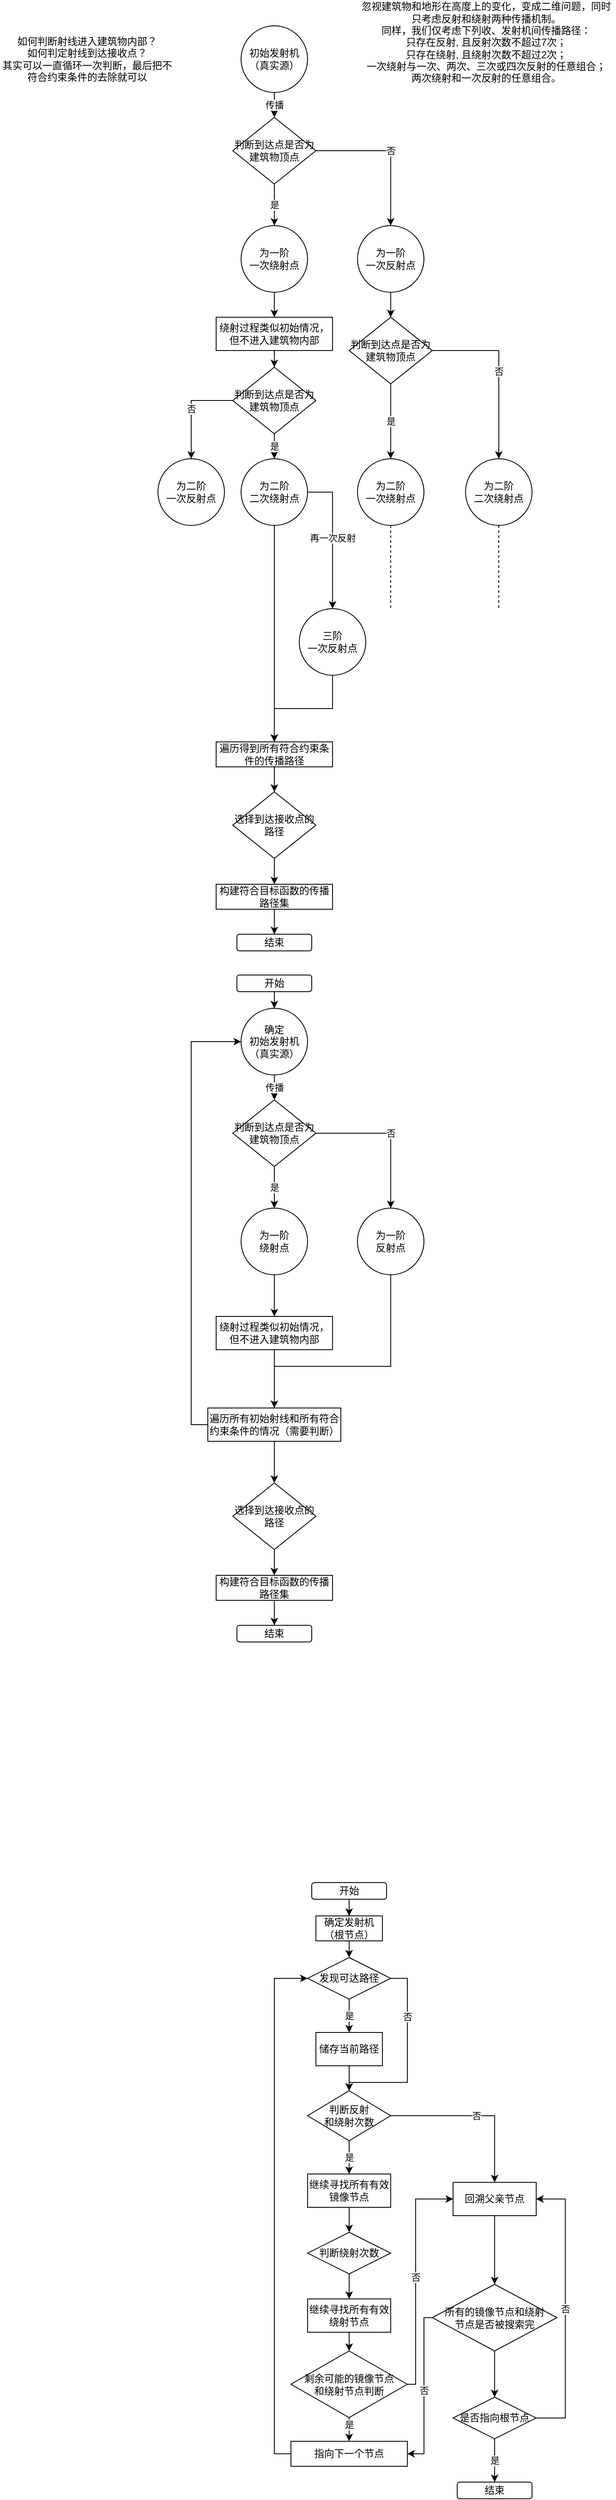 <mxfile version="14.9.6" type="github">
  <diagram id="3PVPKGMuk8iZUWDpncd-" name="第 1 页">
    <mxGraphModel dx="782" dy="436" grid="1" gridSize="10" guides="1" tooltips="1" connect="1" arrows="1" fold="1" page="1" pageScale="1" pageWidth="827" pageHeight="1169" math="0" shadow="0">
      <root>
        <mxCell id="0" />
        <mxCell id="1" parent="0" />
        <mxCell id="21xIeza0TOriAtmEyd8c-4" value="传播" style="edgeStyle=orthogonalEdgeStyle;rounded=0;orthogonalLoop=1;jettySize=auto;html=1;exitX=0.5;exitY=1;exitDx=0;exitDy=0;" parent="1" source="21xIeza0TOriAtmEyd8c-2" target="21xIeza0TOriAtmEyd8c-3" edge="1">
          <mxGeometry relative="1" as="geometry" />
        </mxCell>
        <mxCell id="21xIeza0TOriAtmEyd8c-2" value="初始发射机&lt;br&gt;（真实源）" style="ellipse;whiteSpace=wrap;html=1;aspect=fixed;" parent="1" vertex="1">
          <mxGeometry x="350" y="50" width="80" height="80" as="geometry" />
        </mxCell>
        <mxCell id="21xIeza0TOriAtmEyd8c-7" value="是" style="edgeStyle=orthogonalEdgeStyle;rounded=0;orthogonalLoop=1;jettySize=auto;html=1;exitX=0.5;exitY=1;exitDx=0;exitDy=0;" parent="1" source="21xIeza0TOriAtmEyd8c-3" target="21xIeza0TOriAtmEyd8c-6" edge="1">
          <mxGeometry relative="1" as="geometry" />
        </mxCell>
        <mxCell id="21xIeza0TOriAtmEyd8c-27" value="否" style="edgeStyle=orthogonalEdgeStyle;rounded=0;orthogonalLoop=1;jettySize=auto;html=1;exitX=1;exitY=0.5;exitDx=0;exitDy=0;" parent="1" source="21xIeza0TOriAtmEyd8c-3" target="21xIeza0TOriAtmEyd8c-26" edge="1">
          <mxGeometry relative="1" as="geometry" />
        </mxCell>
        <mxCell id="21xIeza0TOriAtmEyd8c-3" value="判断到达点是否为建筑物顶点" style="rhombus;whiteSpace=wrap;html=1;" parent="1" vertex="1">
          <mxGeometry x="340" y="160" width="100" height="80" as="geometry" />
        </mxCell>
        <mxCell id="21xIeza0TOriAtmEyd8c-12" style="edgeStyle=orthogonalEdgeStyle;rounded=0;orthogonalLoop=1;jettySize=auto;html=1;exitX=0.5;exitY=1;exitDx=0;exitDy=0;" parent="1" source="21xIeza0TOriAtmEyd8c-6" target="21xIeza0TOriAtmEyd8c-10" edge="1">
          <mxGeometry relative="1" as="geometry" />
        </mxCell>
        <mxCell id="21xIeza0TOriAtmEyd8c-6" value="为一阶&lt;br&gt;一次绕射点" style="ellipse;whiteSpace=wrap;html=1;aspect=fixed;" parent="1" vertex="1">
          <mxGeometry x="350" y="290" width="80" height="80" as="geometry" />
        </mxCell>
        <mxCell id="21xIeza0TOriAtmEyd8c-18" style="edgeStyle=orthogonalEdgeStyle;rounded=0;orthogonalLoop=1;jettySize=auto;html=1;exitX=0.5;exitY=1;exitDx=0;exitDy=0;" parent="1" source="21xIeza0TOriAtmEyd8c-10" target="21xIeza0TOriAtmEyd8c-15" edge="1">
          <mxGeometry relative="1" as="geometry" />
        </mxCell>
        <mxCell id="21xIeza0TOriAtmEyd8c-10" value="绕射过程类似初始情况，但不进入建筑物内部" style="rounded=0;whiteSpace=wrap;html=1;" parent="1" vertex="1">
          <mxGeometry x="320" y="400" width="140" height="40" as="geometry" />
        </mxCell>
        <mxCell id="21xIeza0TOriAtmEyd8c-11" value="如何判断射线进入建筑物内部？&lt;br&gt;如何判定射线到达接收点？&lt;br&gt;其实可以一直循环一次判断，最后把不符合约束条件的去除就可以" style="text;html=1;strokeColor=none;fillColor=none;align=center;verticalAlign=middle;whiteSpace=wrap;rounded=0;" parent="1" vertex="1">
          <mxGeometry x="60" y="70" width="210" height="40" as="geometry" />
        </mxCell>
        <mxCell id="21xIeza0TOriAtmEyd8c-13" value="是" style="edgeStyle=orthogonalEdgeStyle;rounded=0;orthogonalLoop=1;jettySize=auto;html=1;exitX=0.5;exitY=1;exitDx=0;exitDy=0;" parent="1" source="21xIeza0TOriAtmEyd8c-15" target="21xIeza0TOriAtmEyd8c-16" edge="1">
          <mxGeometry relative="1" as="geometry" />
        </mxCell>
        <mxCell id="21xIeza0TOriAtmEyd8c-19" value="否" style="edgeStyle=orthogonalEdgeStyle;rounded=0;orthogonalLoop=1;jettySize=auto;html=1;exitX=0;exitY=0.5;exitDx=0;exitDy=0;entryX=0.5;entryY=0;entryDx=0;entryDy=0;" parent="1" source="21xIeza0TOriAtmEyd8c-15" target="21xIeza0TOriAtmEyd8c-17" edge="1">
          <mxGeometry relative="1" as="geometry" />
        </mxCell>
        <mxCell id="21xIeza0TOriAtmEyd8c-15" value="判断到达点是否为建筑物顶点" style="rhombus;whiteSpace=wrap;html=1;" parent="1" vertex="1">
          <mxGeometry x="340" y="460" width="100" height="80" as="geometry" />
        </mxCell>
        <mxCell id="21xIeza0TOriAtmEyd8c-22" style="edgeStyle=orthogonalEdgeStyle;rounded=0;orthogonalLoop=1;jettySize=auto;html=1;exitX=0.5;exitY=1;exitDx=0;exitDy=0;" parent="1" source="21xIeza0TOriAtmEyd8c-16" target="21xIeza0TOriAtmEyd8c-21" edge="1">
          <mxGeometry relative="1" as="geometry" />
        </mxCell>
        <mxCell id="21xIeza0TOriAtmEyd8c-28" value="再一次反射" style="edgeStyle=orthogonalEdgeStyle;rounded=0;orthogonalLoop=1;jettySize=auto;html=1;exitX=1;exitY=0.5;exitDx=0;exitDy=0;entryX=0.5;entryY=0;entryDx=0;entryDy=0;" parent="1" source="21xIeza0TOriAtmEyd8c-16" target="21xIeza0TOriAtmEyd8c-29" edge="1">
          <mxGeometry relative="1" as="geometry">
            <mxPoint x="470" y="680" as="targetPoint" />
          </mxGeometry>
        </mxCell>
        <mxCell id="21xIeza0TOriAtmEyd8c-16" value="为二阶&lt;br&gt;二次绕射点" style="ellipse;whiteSpace=wrap;html=1;aspect=fixed;" parent="1" vertex="1">
          <mxGeometry x="350" y="570" width="80" height="80" as="geometry" />
        </mxCell>
        <mxCell id="21xIeza0TOriAtmEyd8c-17" value="为二阶&lt;br&gt;一次反射点" style="ellipse;whiteSpace=wrap;html=1;aspect=fixed;" parent="1" vertex="1">
          <mxGeometry x="250" y="570" width="80" height="80" as="geometry" />
        </mxCell>
        <mxCell id="21xIeza0TOriAtmEyd8c-20" value="忽视建筑物和地形在高度上的变化，变成二维问题，同时只考虑反射和绕射两种传播机制。&lt;br&gt;同样，我们仅考虑下列收、发射机间传播路径：&lt;br&gt;只存在反射, 且反射次数不超过7次；&lt;br&gt;只存在绕射, 且绕射次数不超过2次；&lt;br&gt;一次绕射与一次、两次、三次或四次反射的任意组合；&lt;br&gt;两次绕射和一次反射的任意组合。" style="text;html=1;strokeColor=none;fillColor=none;align=center;verticalAlign=middle;whiteSpace=wrap;rounded=0;" parent="1" vertex="1">
          <mxGeometry x="490" y="20" width="310" height="100" as="geometry" />
        </mxCell>
        <mxCell id="21xIeza0TOriAtmEyd8c-36" style="edgeStyle=orthogonalEdgeStyle;rounded=0;orthogonalLoop=1;jettySize=auto;html=1;exitX=0.5;exitY=1;exitDx=0;exitDy=0;" parent="1" source="21xIeza0TOriAtmEyd8c-21" target="21xIeza0TOriAtmEyd8c-34" edge="1">
          <mxGeometry relative="1" as="geometry" />
        </mxCell>
        <mxCell id="21xIeza0TOriAtmEyd8c-21" value="遍历得到所有符合约束条件的传播路径" style="rounded=0;whiteSpace=wrap;html=1;" parent="1" vertex="1">
          <mxGeometry x="320" y="910" width="140" height="30" as="geometry" />
        </mxCell>
        <mxCell id="21xIeza0TOriAtmEyd8c-32" style="edgeStyle=orthogonalEdgeStyle;rounded=0;orthogonalLoop=1;jettySize=auto;html=1;exitX=0.5;exitY=1;exitDx=0;exitDy=0;" parent="1" source="21xIeza0TOriAtmEyd8c-26" target="21xIeza0TOriAtmEyd8c-31" edge="1">
          <mxGeometry relative="1" as="geometry" />
        </mxCell>
        <mxCell id="21xIeza0TOriAtmEyd8c-26" value="为一阶&lt;br&gt;一次反射点" style="ellipse;whiteSpace=wrap;html=1;aspect=fixed;" parent="1" vertex="1">
          <mxGeometry x="490" y="290" width="80" height="80" as="geometry" />
        </mxCell>
        <mxCell id="21xIeza0TOriAtmEyd8c-30" style="edgeStyle=orthogonalEdgeStyle;rounded=0;orthogonalLoop=1;jettySize=auto;html=1;exitX=0.5;exitY=1;exitDx=0;exitDy=0;entryX=0.5;entryY=0;entryDx=0;entryDy=0;" parent="1" source="21xIeza0TOriAtmEyd8c-29" target="21xIeza0TOriAtmEyd8c-21" edge="1">
          <mxGeometry relative="1" as="geometry" />
        </mxCell>
        <mxCell id="21xIeza0TOriAtmEyd8c-29" value="三阶&lt;br&gt;一次反射点" style="ellipse;whiteSpace=wrap;html=1;aspect=fixed;" parent="1" vertex="1">
          <mxGeometry x="420" y="750" width="80" height="80" as="geometry" />
        </mxCell>
        <mxCell id="21xIeza0TOriAtmEyd8c-41" value="是" style="edgeStyle=orthogonalEdgeStyle;rounded=0;orthogonalLoop=1;jettySize=auto;html=1;exitX=0.5;exitY=1;exitDx=0;exitDy=0;" parent="1" source="21xIeza0TOriAtmEyd8c-31" target="21xIeza0TOriAtmEyd8c-33" edge="1">
          <mxGeometry relative="1" as="geometry" />
        </mxCell>
        <mxCell id="21xIeza0TOriAtmEyd8c-43" value="否" style="edgeStyle=orthogonalEdgeStyle;rounded=0;orthogonalLoop=1;jettySize=auto;html=1;exitX=1;exitY=0.5;exitDx=0;exitDy=0;" parent="1" source="21xIeza0TOriAtmEyd8c-31" target="21xIeza0TOriAtmEyd8c-42" edge="1">
          <mxGeometry relative="1" as="geometry" />
        </mxCell>
        <mxCell id="21xIeza0TOriAtmEyd8c-31" value="判断到达点是否为建筑物顶点" style="rhombus;whiteSpace=wrap;html=1;" parent="1" vertex="1">
          <mxGeometry x="480" y="400" width="100" height="80" as="geometry" />
        </mxCell>
        <mxCell id="21xIeza0TOriAtmEyd8c-45" style="edgeStyle=orthogonalEdgeStyle;rounded=0;orthogonalLoop=1;jettySize=auto;html=1;exitX=0.5;exitY=1;exitDx=0;exitDy=0;dashed=1;endArrow=none;endFill=0;" parent="1" source="21xIeza0TOriAtmEyd8c-33" edge="1">
          <mxGeometry relative="1" as="geometry">
            <mxPoint x="530" y="750" as="targetPoint" />
          </mxGeometry>
        </mxCell>
        <mxCell id="21xIeza0TOriAtmEyd8c-33" value="为二阶&lt;br&gt;一次绕射点" style="ellipse;whiteSpace=wrap;html=1;aspect=fixed;" parent="1" vertex="1">
          <mxGeometry x="490" y="570" width="80" height="80" as="geometry" />
        </mxCell>
        <mxCell id="21xIeza0TOriAtmEyd8c-37" style="edgeStyle=orthogonalEdgeStyle;rounded=0;orthogonalLoop=1;jettySize=auto;html=1;exitX=0.5;exitY=1;exitDx=0;exitDy=0;entryX=0.5;entryY=0;entryDx=0;entryDy=0;" parent="1" source="21xIeza0TOriAtmEyd8c-34" target="21xIeza0TOriAtmEyd8c-35" edge="1">
          <mxGeometry relative="1" as="geometry" />
        </mxCell>
        <mxCell id="21xIeza0TOriAtmEyd8c-34" value="选择到达接收点的路径" style="rhombus;whiteSpace=wrap;html=1;" parent="1" vertex="1">
          <mxGeometry x="340" y="970" width="100" height="80" as="geometry" />
        </mxCell>
        <mxCell id="21xIeza0TOriAtmEyd8c-40" style="edgeStyle=orthogonalEdgeStyle;rounded=0;orthogonalLoop=1;jettySize=auto;html=1;exitX=0.5;exitY=1;exitDx=0;exitDy=0;" parent="1" source="21xIeza0TOriAtmEyd8c-35" target="21xIeza0TOriAtmEyd8c-38" edge="1">
          <mxGeometry relative="1" as="geometry" />
        </mxCell>
        <mxCell id="21xIeza0TOriAtmEyd8c-35" value="构建符合目标函数的传播路径集" style="rounded=0;whiteSpace=wrap;html=1;" parent="1" vertex="1">
          <mxGeometry x="320" y="1081" width="140" height="30" as="geometry" />
        </mxCell>
        <mxCell id="21xIeza0TOriAtmEyd8c-38" value="结束" style="rounded=1;whiteSpace=wrap;html=1;" parent="1" vertex="1">
          <mxGeometry x="345" y="1141" width="90" height="20" as="geometry" />
        </mxCell>
        <mxCell id="21xIeza0TOriAtmEyd8c-46" style="edgeStyle=orthogonalEdgeStyle;rounded=0;orthogonalLoop=1;jettySize=auto;html=1;exitX=0.5;exitY=1;exitDx=0;exitDy=0;dashed=1;endArrow=none;endFill=0;" parent="1" source="21xIeza0TOriAtmEyd8c-42" edge="1">
          <mxGeometry relative="1" as="geometry">
            <mxPoint x="660" y="750" as="targetPoint" />
          </mxGeometry>
        </mxCell>
        <mxCell id="21xIeza0TOriAtmEyd8c-42" value="为二阶&lt;br&gt;二次绕射点" style="ellipse;whiteSpace=wrap;html=1;aspect=fixed;rounded=0;" parent="1" vertex="1">
          <mxGeometry x="620" y="570" width="80" height="80" as="geometry" />
        </mxCell>
        <mxCell id="21xIeza0TOriAtmEyd8c-47" value="传播" style="edgeStyle=orthogonalEdgeStyle;rounded=0;orthogonalLoop=1;jettySize=auto;html=1;exitX=0.5;exitY=1;exitDx=0;exitDy=0;" parent="1" source="21xIeza0TOriAtmEyd8c-48" target="21xIeza0TOriAtmEyd8c-51" edge="1">
          <mxGeometry relative="1" as="geometry" />
        </mxCell>
        <mxCell id="21xIeza0TOriAtmEyd8c-48" value="确定&lt;br&gt;初始发射机&lt;br&gt;（真实源）" style="ellipse;whiteSpace=wrap;html=1;aspect=fixed;" parent="1" vertex="1">
          <mxGeometry x="350" y="1230" width="80" height="80" as="geometry" />
        </mxCell>
        <mxCell id="21xIeza0TOriAtmEyd8c-49" value="是" style="edgeStyle=orthogonalEdgeStyle;rounded=0;orthogonalLoop=1;jettySize=auto;html=1;exitX=0.5;exitY=1;exitDx=0;exitDy=0;" parent="1" source="21xIeza0TOriAtmEyd8c-51" target="21xIeza0TOriAtmEyd8c-52" edge="1">
          <mxGeometry relative="1" as="geometry" />
        </mxCell>
        <mxCell id="21xIeza0TOriAtmEyd8c-50" value="否" style="edgeStyle=orthogonalEdgeStyle;rounded=0;orthogonalLoop=1;jettySize=auto;html=1;exitX=1;exitY=0.5;exitDx=0;exitDy=0;" parent="1" source="21xIeza0TOriAtmEyd8c-51" target="21xIeza0TOriAtmEyd8c-53" edge="1">
          <mxGeometry relative="1" as="geometry" />
        </mxCell>
        <mxCell id="21xIeza0TOriAtmEyd8c-51" value="判断到达点是否为建筑物顶点" style="rhombus;whiteSpace=wrap;html=1;" parent="1" vertex="1">
          <mxGeometry x="340" y="1340" width="100" height="80" as="geometry" />
        </mxCell>
        <mxCell id="21xIeza0TOriAtmEyd8c-57" style="edgeStyle=orthogonalEdgeStyle;rounded=0;orthogonalLoop=1;jettySize=auto;html=1;exitX=0.5;exitY=1;exitDx=0;exitDy=0;entryX=0.5;entryY=0;entryDx=0;entryDy=0;endArrow=classic;endFill=1;" parent="1" source="21xIeza0TOriAtmEyd8c-52" target="21xIeza0TOriAtmEyd8c-56" edge="1">
          <mxGeometry relative="1" as="geometry" />
        </mxCell>
        <mxCell id="21xIeza0TOriAtmEyd8c-52" value="为一阶&lt;br&gt;绕射点" style="ellipse;whiteSpace=wrap;html=1;aspect=fixed;" parent="1" vertex="1">
          <mxGeometry x="350" y="1470" width="80" height="80" as="geometry" />
        </mxCell>
        <mxCell id="21xIeza0TOriAtmEyd8c-66" style="edgeStyle=orthogonalEdgeStyle;rounded=0;orthogonalLoop=1;jettySize=auto;html=1;exitX=0.5;exitY=1;exitDx=0;exitDy=0;entryX=0.5;entryY=0;entryDx=0;entryDy=0;endArrow=classic;endFill=1;" parent="1" source="21xIeza0TOriAtmEyd8c-53" target="21xIeza0TOriAtmEyd8c-78" edge="1">
          <mxGeometry relative="1" as="geometry">
            <mxPoint x="390" y="1690" as="targetPoint" />
            <Array as="points">
              <mxPoint x="530" y="1660" />
              <mxPoint x="390" y="1660" />
              <mxPoint x="390" y="1717" />
            </Array>
          </mxGeometry>
        </mxCell>
        <mxCell id="21xIeza0TOriAtmEyd8c-53" value="为一阶&lt;br&gt;反射点" style="ellipse;whiteSpace=wrap;html=1;aspect=fixed;" parent="1" vertex="1">
          <mxGeometry x="490" y="1470" width="80" height="80" as="geometry" />
        </mxCell>
        <mxCell id="21xIeza0TOriAtmEyd8c-55" style="edgeStyle=orthogonalEdgeStyle;rounded=0;orthogonalLoop=1;jettySize=auto;html=1;exitX=0.5;exitY=1;exitDx=0;exitDy=0;endArrow=classic;endFill=1;" parent="1" source="21xIeza0TOriAtmEyd8c-54" target="21xIeza0TOriAtmEyd8c-48" edge="1">
          <mxGeometry relative="1" as="geometry" />
        </mxCell>
        <mxCell id="21xIeza0TOriAtmEyd8c-54" value="开始" style="rounded=1;whiteSpace=wrap;html=1;" parent="1" vertex="1">
          <mxGeometry x="345" y="1190" width="90" height="20" as="geometry" />
        </mxCell>
        <mxCell id="21xIeza0TOriAtmEyd8c-59" style="edgeStyle=orthogonalEdgeStyle;rounded=0;orthogonalLoop=1;jettySize=auto;html=1;exitX=0.5;exitY=1;exitDx=0;exitDy=0;endArrow=classic;endFill=1;entryX=0.5;entryY=0;entryDx=0;entryDy=0;" parent="1" source="21xIeza0TOriAtmEyd8c-56" target="21xIeza0TOriAtmEyd8c-78" edge="1">
          <mxGeometry relative="1" as="geometry">
            <mxPoint x="390" y="1690" as="targetPoint" />
          </mxGeometry>
        </mxCell>
        <mxCell id="21xIeza0TOriAtmEyd8c-56" value="绕射过程类似初始情况，但不进入建筑物内部" style="rounded=0;whiteSpace=wrap;html=1;" parent="1" vertex="1">
          <mxGeometry x="320" y="1600" width="140" height="40" as="geometry" />
        </mxCell>
        <mxCell id="21xIeza0TOriAtmEyd8c-84" style="edgeStyle=orthogonalEdgeStyle;rounded=0;orthogonalLoop=1;jettySize=auto;html=1;exitX=0.5;exitY=1;exitDx=0;exitDy=0;endArrow=classic;endFill=1;" parent="1" source="21xIeza0TOriAtmEyd8c-78" target="21xIeza0TOriAtmEyd8c-80" edge="1">
          <mxGeometry relative="1" as="geometry" />
        </mxCell>
        <mxCell id="21xIeza0TOriAtmEyd8c-85" style="edgeStyle=orthogonalEdgeStyle;rounded=0;orthogonalLoop=1;jettySize=auto;html=1;exitX=0;exitY=0.5;exitDx=0;exitDy=0;entryX=0;entryY=0.5;entryDx=0;entryDy=0;endArrow=classic;endFill=1;" parent="1" source="21xIeza0TOriAtmEyd8c-78" target="21xIeza0TOriAtmEyd8c-48" edge="1">
          <mxGeometry relative="1" as="geometry" />
        </mxCell>
        <mxCell id="21xIeza0TOriAtmEyd8c-78" value="遍历所有初始射线和所有符合约束条件的情况（需要判断）" style="rounded=0;whiteSpace=wrap;html=1;" parent="1" vertex="1">
          <mxGeometry x="310" y="1710" width="160" height="40" as="geometry" />
        </mxCell>
        <mxCell id="21xIeza0TOriAtmEyd8c-79" style="edgeStyle=orthogonalEdgeStyle;rounded=0;orthogonalLoop=1;jettySize=auto;html=1;exitX=0.5;exitY=1;exitDx=0;exitDy=0;entryX=0.5;entryY=0;entryDx=0;entryDy=0;" parent="1" source="21xIeza0TOriAtmEyd8c-80" target="21xIeza0TOriAtmEyd8c-82" edge="1">
          <mxGeometry relative="1" as="geometry" />
        </mxCell>
        <mxCell id="21xIeza0TOriAtmEyd8c-80" value="选择到达接收点的路径" style="rhombus;whiteSpace=wrap;html=1;" parent="1" vertex="1">
          <mxGeometry x="340" y="1800" width="100" height="80" as="geometry" />
        </mxCell>
        <mxCell id="21xIeza0TOriAtmEyd8c-81" style="edgeStyle=orthogonalEdgeStyle;rounded=0;orthogonalLoop=1;jettySize=auto;html=1;exitX=0.5;exitY=1;exitDx=0;exitDy=0;" parent="1" source="21xIeza0TOriAtmEyd8c-82" target="21xIeza0TOriAtmEyd8c-83" edge="1">
          <mxGeometry relative="1" as="geometry" />
        </mxCell>
        <mxCell id="21xIeza0TOriAtmEyd8c-82" value="构建符合目标函数的传播路径集" style="rounded=0;whiteSpace=wrap;html=1;" parent="1" vertex="1">
          <mxGeometry x="320" y="1911" width="140" height="30" as="geometry" />
        </mxCell>
        <mxCell id="21xIeza0TOriAtmEyd8c-83" value="结束" style="rounded=1;whiteSpace=wrap;html=1;" parent="1" vertex="1">
          <mxGeometry x="345" y="1971" width="90" height="20" as="geometry" />
        </mxCell>
        <mxCell id="zxNHMKGxiTFcUSZEscb6-22" style="edgeStyle=orthogonalEdgeStyle;rounded=0;orthogonalLoop=1;jettySize=auto;html=1;exitX=0.5;exitY=1;exitDx=0;exitDy=0;entryX=0.5;entryY=0;entryDx=0;entryDy=0;" edge="1" parent="1" source="zxNHMKGxiTFcUSZEscb6-2" target="zxNHMKGxiTFcUSZEscb6-5">
          <mxGeometry relative="1" as="geometry" />
        </mxCell>
        <mxCell id="zxNHMKGxiTFcUSZEscb6-2" value="确定发射机&lt;br&gt;（根节点）" style="rounded=0;whiteSpace=wrap;html=1;" vertex="1" parent="1">
          <mxGeometry x="440" y="2320" width="80" height="30" as="geometry" />
        </mxCell>
        <mxCell id="zxNHMKGxiTFcUSZEscb6-3" value="是" style="edgeStyle=orthogonalEdgeStyle;rounded=0;orthogonalLoop=1;jettySize=auto;html=1;exitX=0.5;exitY=1;exitDx=0;exitDy=0;" edge="1" parent="1" source="zxNHMKGxiTFcUSZEscb6-5" target="zxNHMKGxiTFcUSZEscb6-7">
          <mxGeometry relative="1" as="geometry">
            <mxPoint as="offset" />
          </mxGeometry>
        </mxCell>
        <mxCell id="zxNHMKGxiTFcUSZEscb6-4" value="否" style="edgeStyle=orthogonalEdgeStyle;rounded=0;orthogonalLoop=1;jettySize=auto;html=1;exitX=1;exitY=0.5;exitDx=0;exitDy=0;entryX=0.5;entryY=0;entryDx=0;entryDy=0;" edge="1" parent="1" source="zxNHMKGxiTFcUSZEscb6-5" target="zxNHMKGxiTFcUSZEscb6-23">
          <mxGeometry x="-0.412" relative="1" as="geometry">
            <mxPoint x="620" y="2510" as="targetPoint" />
            <Array as="points">
              <mxPoint x="550" y="2395" />
              <mxPoint x="550" y="2520" />
              <mxPoint x="480" y="2520" />
            </Array>
            <mxPoint as="offset" />
          </mxGeometry>
        </mxCell>
        <mxCell id="zxNHMKGxiTFcUSZEscb6-5" value="发现可达路径" style="rhombus;whiteSpace=wrap;html=1;" vertex="1" parent="1">
          <mxGeometry x="430" y="2370" width="100" height="50" as="geometry" />
        </mxCell>
        <mxCell id="zxNHMKGxiTFcUSZEscb6-24" style="edgeStyle=orthogonalEdgeStyle;rounded=0;orthogonalLoop=1;jettySize=auto;html=1;exitX=0.5;exitY=1;exitDx=0;exitDy=0;" edge="1" parent="1" source="zxNHMKGxiTFcUSZEscb6-7" target="zxNHMKGxiTFcUSZEscb6-23">
          <mxGeometry relative="1" as="geometry" />
        </mxCell>
        <mxCell id="zxNHMKGxiTFcUSZEscb6-7" value="储存当前路径" style="rounded=0;whiteSpace=wrap;html=1;" vertex="1" parent="1">
          <mxGeometry x="440" y="2460" width="80" height="40" as="geometry" />
        </mxCell>
        <mxCell id="zxNHMKGxiTFcUSZEscb6-10" style="edgeStyle=orthogonalEdgeStyle;rounded=0;orthogonalLoop=1;jettySize=auto;html=1;exitX=0.5;exitY=1;exitDx=0;exitDy=0;endArrow=classic;endFill=1;" edge="1" parent="1" source="zxNHMKGxiTFcUSZEscb6-11" target="zxNHMKGxiTFcUSZEscb6-2">
          <mxGeometry relative="1" as="geometry" />
        </mxCell>
        <mxCell id="zxNHMKGxiTFcUSZEscb6-11" value="开始" style="rounded=1;whiteSpace=wrap;html=1;" vertex="1" parent="1">
          <mxGeometry x="435" y="2280" width="90" height="20" as="geometry" />
        </mxCell>
        <mxCell id="zxNHMKGxiTFcUSZEscb6-30" style="edgeStyle=orthogonalEdgeStyle;rounded=0;orthogonalLoop=1;jettySize=auto;html=1;exitX=0.5;exitY=1;exitDx=0;exitDy=0;entryX=0.5;entryY=0;entryDx=0;entryDy=0;" edge="1" parent="1" source="zxNHMKGxiTFcUSZEscb6-13" target="zxNHMKGxiTFcUSZEscb6-29">
          <mxGeometry relative="1" as="geometry" />
        </mxCell>
        <mxCell id="zxNHMKGxiTFcUSZEscb6-13" value="继续寻找所有有效镜像节点" style="rounded=0;whiteSpace=wrap;html=1;" vertex="1" parent="1">
          <mxGeometry x="430" y="2630" width="100" height="40" as="geometry" />
        </mxCell>
        <mxCell id="zxNHMKGxiTFcUSZEscb6-17" value="是" style="edgeStyle=orthogonalEdgeStyle;rounded=0;orthogonalLoop=1;jettySize=auto;html=1;exitX=0.5;exitY=1;exitDx=0;exitDy=0;entryX=0.5;entryY=0;entryDx=0;entryDy=0;" edge="1" parent="1" source="zxNHMKGxiTFcUSZEscb6-18" target="zxNHMKGxiTFcUSZEscb6-20">
          <mxGeometry x="-0.474" relative="1" as="geometry">
            <mxPoint y="1" as="offset" />
          </mxGeometry>
        </mxCell>
        <mxCell id="zxNHMKGxiTFcUSZEscb6-36" value="否" style="edgeStyle=orthogonalEdgeStyle;rounded=0;orthogonalLoop=1;jettySize=auto;html=1;exitX=1;exitY=0.5;exitDx=0;exitDy=0;entryX=0;entryY=0.5;entryDx=0;entryDy=0;" edge="1" parent="1" source="zxNHMKGxiTFcUSZEscb6-18" target="zxNHMKGxiTFcUSZEscb6-27">
          <mxGeometry relative="1" as="geometry">
            <Array as="points">
              <mxPoint x="560" y="2883" />
              <mxPoint x="560" y="2660" />
            </Array>
          </mxGeometry>
        </mxCell>
        <mxCell id="zxNHMKGxiTFcUSZEscb6-18" value="剩余可能的镜像节点&lt;br&gt;和绕射节点判断" style="rhombus;whiteSpace=wrap;html=1;" vertex="1" parent="1">
          <mxGeometry x="410" y="2842.5" width="140" height="80" as="geometry" />
        </mxCell>
        <mxCell id="zxNHMKGxiTFcUSZEscb6-42" style="edgeStyle=orthogonalEdgeStyle;rounded=0;orthogonalLoop=1;jettySize=auto;html=1;exitX=0;exitY=0.5;exitDx=0;exitDy=0;entryX=0;entryY=0.5;entryDx=0;entryDy=0;" edge="1" parent="1" source="zxNHMKGxiTFcUSZEscb6-20" target="zxNHMKGxiTFcUSZEscb6-5">
          <mxGeometry relative="1" as="geometry" />
        </mxCell>
        <mxCell id="zxNHMKGxiTFcUSZEscb6-20" value="指向下一个节点" style="rounded=0;whiteSpace=wrap;html=1;" vertex="1" parent="1">
          <mxGeometry x="410" y="2951" width="140" height="30" as="geometry" />
        </mxCell>
        <mxCell id="zxNHMKGxiTFcUSZEscb6-21" value="结束" style="rounded=1;whiteSpace=wrap;html=1;" vertex="1" parent="1">
          <mxGeometry x="610" y="3000" width="90" height="20" as="geometry" />
        </mxCell>
        <mxCell id="zxNHMKGxiTFcUSZEscb6-26" value="是" style="edgeStyle=orthogonalEdgeStyle;rounded=0;orthogonalLoop=1;jettySize=auto;html=1;exitX=0.5;exitY=1;exitDx=0;exitDy=0;entryX=0.5;entryY=0;entryDx=0;entryDy=0;" edge="1" parent="1" source="zxNHMKGxiTFcUSZEscb6-23" target="zxNHMKGxiTFcUSZEscb6-13">
          <mxGeometry relative="1" as="geometry">
            <mxPoint as="offset" />
          </mxGeometry>
        </mxCell>
        <mxCell id="zxNHMKGxiTFcUSZEscb6-28" value="否" style="edgeStyle=orthogonalEdgeStyle;rounded=0;orthogonalLoop=1;jettySize=auto;html=1;exitX=1;exitY=0.5;exitDx=0;exitDy=0;" edge="1" parent="1" source="zxNHMKGxiTFcUSZEscb6-23" target="zxNHMKGxiTFcUSZEscb6-27">
          <mxGeometry relative="1" as="geometry" />
        </mxCell>
        <mxCell id="zxNHMKGxiTFcUSZEscb6-23" value="判断反射&lt;br&gt;和绕射次数" style="rhombus;whiteSpace=wrap;html=1;" vertex="1" parent="1">
          <mxGeometry x="430" y="2530" width="100" height="60" as="geometry" />
        </mxCell>
        <mxCell id="zxNHMKGxiTFcUSZEscb6-35" style="edgeStyle=orthogonalEdgeStyle;rounded=0;orthogonalLoop=1;jettySize=auto;html=1;exitX=0.5;exitY=1;exitDx=0;exitDy=0;" edge="1" parent="1" source="zxNHMKGxiTFcUSZEscb6-27" target="zxNHMKGxiTFcUSZEscb6-34">
          <mxGeometry relative="1" as="geometry" />
        </mxCell>
        <mxCell id="zxNHMKGxiTFcUSZEscb6-27" value="回溯父亲节点" style="rounded=0;whiteSpace=wrap;html=1;" vertex="1" parent="1">
          <mxGeometry x="605" y="2640" width="100" height="40" as="geometry" />
        </mxCell>
        <mxCell id="zxNHMKGxiTFcUSZEscb6-32" style="edgeStyle=orthogonalEdgeStyle;rounded=0;orthogonalLoop=1;jettySize=auto;html=1;exitX=0.5;exitY=1;exitDx=0;exitDy=0;" edge="1" parent="1" source="zxNHMKGxiTFcUSZEscb6-29" target="zxNHMKGxiTFcUSZEscb6-31">
          <mxGeometry relative="1" as="geometry" />
        </mxCell>
        <mxCell id="zxNHMKGxiTFcUSZEscb6-29" value="判断绕射次数" style="rhombus;whiteSpace=wrap;html=1;" vertex="1" parent="1">
          <mxGeometry x="430" y="2700" width="100" height="50" as="geometry" />
        </mxCell>
        <mxCell id="zxNHMKGxiTFcUSZEscb6-33" style="edgeStyle=orthogonalEdgeStyle;rounded=0;orthogonalLoop=1;jettySize=auto;html=1;exitX=0.5;exitY=1;exitDx=0;exitDy=0;entryX=0.5;entryY=0;entryDx=0;entryDy=0;" edge="1" parent="1" source="zxNHMKGxiTFcUSZEscb6-31" target="zxNHMKGxiTFcUSZEscb6-18">
          <mxGeometry relative="1" as="geometry" />
        </mxCell>
        <mxCell id="zxNHMKGxiTFcUSZEscb6-31" value="继续寻找所有有效绕射节点" style="rounded=0;whiteSpace=wrap;html=1;" vertex="1" parent="1">
          <mxGeometry x="430" y="2780" width="100" height="40" as="geometry" />
        </mxCell>
        <mxCell id="zxNHMKGxiTFcUSZEscb6-37" value="否" style="edgeStyle=orthogonalEdgeStyle;rounded=0;orthogonalLoop=1;jettySize=auto;html=1;exitX=0;exitY=0.5;exitDx=0;exitDy=0;entryX=1;entryY=0.5;entryDx=0;entryDy=0;" edge="1" parent="1" source="zxNHMKGxiTFcUSZEscb6-34" target="zxNHMKGxiTFcUSZEscb6-20">
          <mxGeometry relative="1" as="geometry">
            <Array as="points">
              <mxPoint x="570" y="2803" />
              <mxPoint x="570" y="2966" />
            </Array>
          </mxGeometry>
        </mxCell>
        <mxCell id="zxNHMKGxiTFcUSZEscb6-39" style="edgeStyle=orthogonalEdgeStyle;rounded=0;orthogonalLoop=1;jettySize=auto;html=1;exitX=0.5;exitY=1;exitDx=0;exitDy=0;" edge="1" parent="1" source="zxNHMKGxiTFcUSZEscb6-34" target="zxNHMKGxiTFcUSZEscb6-38">
          <mxGeometry relative="1" as="geometry" />
        </mxCell>
        <mxCell id="zxNHMKGxiTFcUSZEscb6-34" value="所有的镜像节点和绕射&lt;br&gt;节点是否被搜索完" style="rhombus;whiteSpace=wrap;html=1;" vertex="1" parent="1">
          <mxGeometry x="580" y="2762.5" width="150" height="80" as="geometry" />
        </mxCell>
        <mxCell id="zxNHMKGxiTFcUSZEscb6-40" value="是" style="edgeStyle=orthogonalEdgeStyle;rounded=0;orthogonalLoop=1;jettySize=auto;html=1;exitX=0.5;exitY=1;exitDx=0;exitDy=0;entryX=0.5;entryY=0;entryDx=0;entryDy=0;" edge="1" parent="1" source="zxNHMKGxiTFcUSZEscb6-38" target="zxNHMKGxiTFcUSZEscb6-21">
          <mxGeometry relative="1" as="geometry" />
        </mxCell>
        <mxCell id="zxNHMKGxiTFcUSZEscb6-41" value="否" style="edgeStyle=orthogonalEdgeStyle;rounded=0;orthogonalLoop=1;jettySize=auto;html=1;exitX=1;exitY=0.5;exitDx=0;exitDy=0;entryX=1;entryY=0.5;entryDx=0;entryDy=0;" edge="1" parent="1" source="zxNHMKGxiTFcUSZEscb6-38" target="zxNHMKGxiTFcUSZEscb6-27">
          <mxGeometry relative="1" as="geometry">
            <Array as="points">
              <mxPoint x="740" y="2923" />
              <mxPoint x="740" y="2660" />
            </Array>
          </mxGeometry>
        </mxCell>
        <mxCell id="zxNHMKGxiTFcUSZEscb6-38" value="是否指向根节点" style="rhombus;whiteSpace=wrap;html=1;" vertex="1" parent="1">
          <mxGeometry x="605" y="2898" width="100" height="50" as="geometry" />
        </mxCell>
      </root>
    </mxGraphModel>
  </diagram>
</mxfile>
